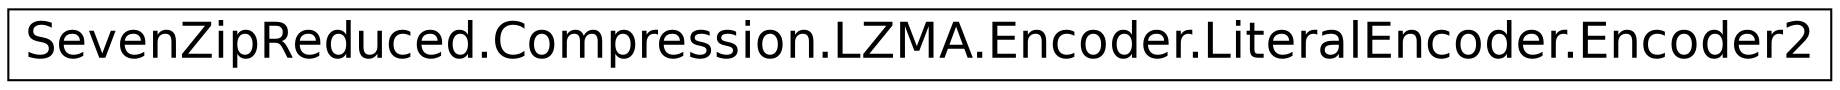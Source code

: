 digraph G
{
  edge [fontname="Helvetica",fontsize="24",labelfontname="Helvetica",labelfontsize="24"];
  node [fontname="Helvetica",fontsize="24",shape=record];
  rankdir="LR";
  Node1 [label="SevenZipReduced.Compression.LZMA.Encoder.LiteralEncoder.Encoder2",height=0.2,width=0.4,color="black", fillcolor="white", style="filled",URL="$struct_seven_zip_reduced_1_1_compression_1_1_l_z_m_a_1_1_encoder_1_1_literal_encoder_1_1_encoder2.html"];
}
